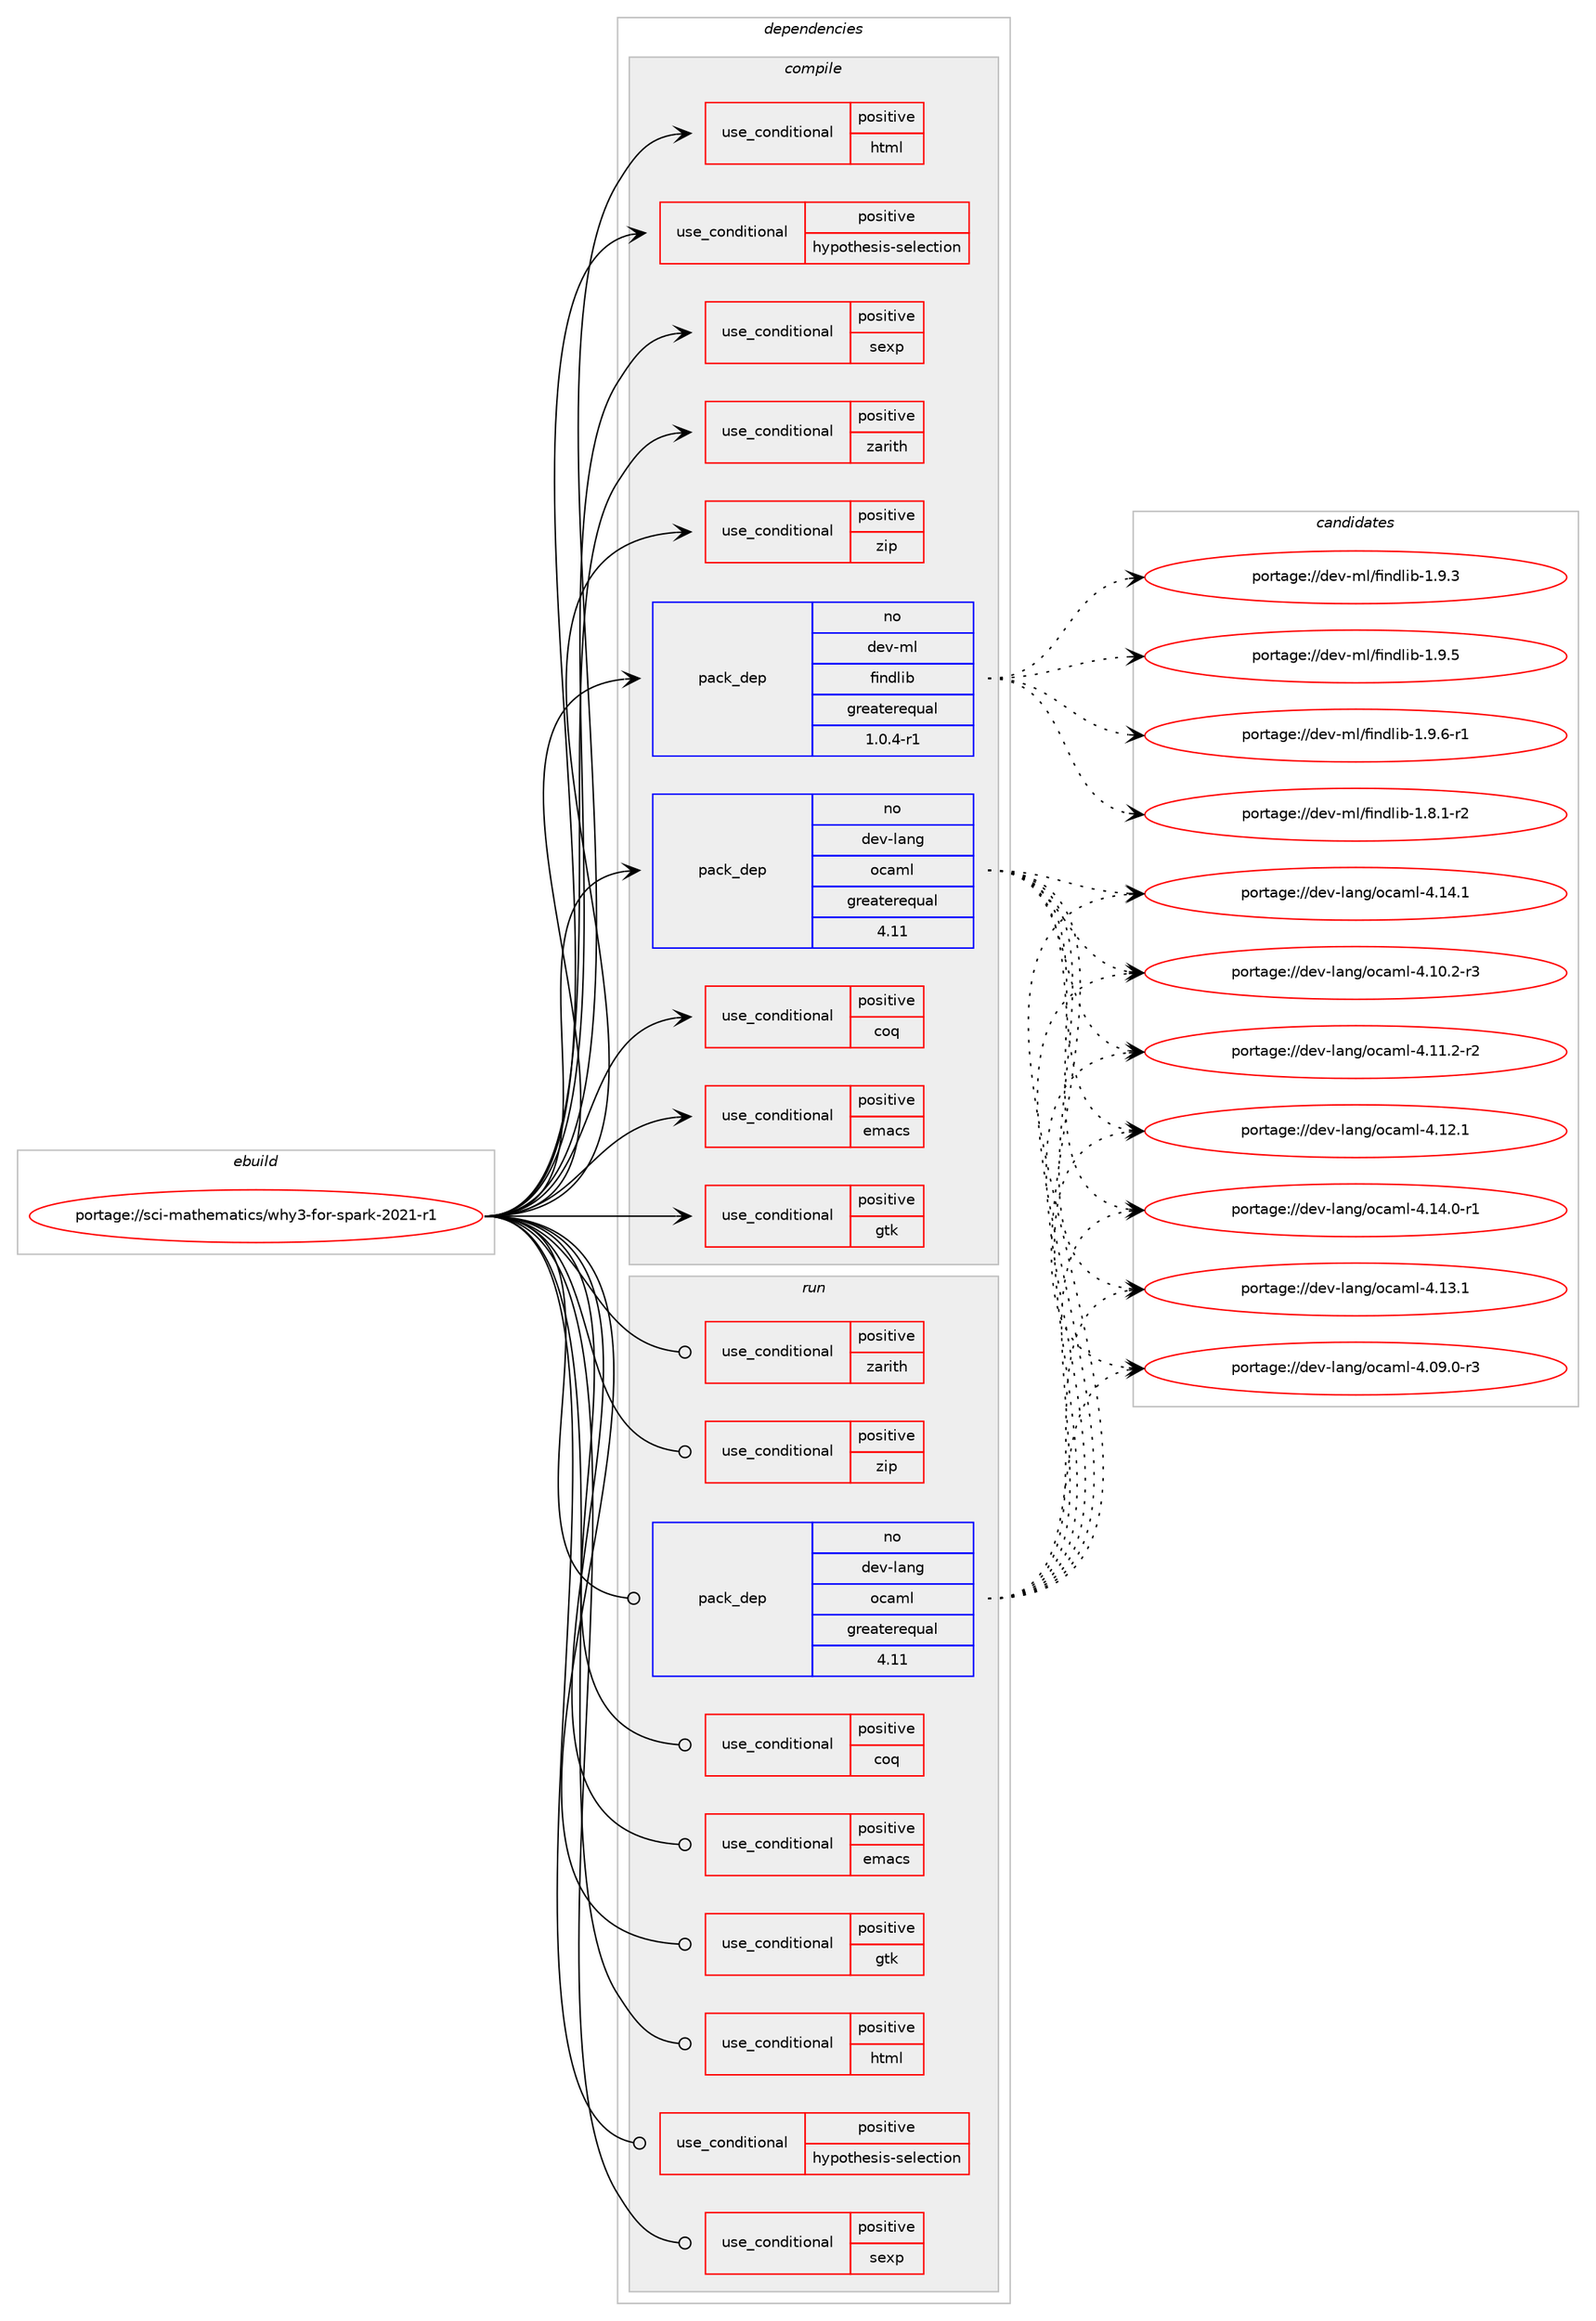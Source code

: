 digraph prolog {

# *************
# Graph options
# *************

newrank=true;
concentrate=true;
compound=true;
graph [rankdir=LR,fontname=Helvetica,fontsize=10,ranksep=1.5];#, ranksep=2.5, nodesep=0.2];
edge  [arrowhead=vee];
node  [fontname=Helvetica,fontsize=10];

# **********
# The ebuild
# **********

subgraph cluster_leftcol {
color=gray;
rank=same;
label=<<i>ebuild</i>>;
id [label="portage://sci-mathematics/why3-for-spark-2021-r1", color=red, width=4, href="../sci-mathematics/why3-for-spark-2021-r1.svg"];
}

# ****************
# The dependencies
# ****************

subgraph cluster_midcol {
color=gray;
label=<<i>dependencies</i>>;
subgraph cluster_compile {
fillcolor="#eeeeee";
style=filled;
label=<<i>compile</i>>;
subgraph cond2900 {
dependency4211 [label=<<TABLE BORDER="0" CELLBORDER="1" CELLSPACING="0" CELLPADDING="4"><TR><TD ROWSPAN="3" CELLPADDING="10">use_conditional</TD></TR><TR><TD>positive</TD></TR><TR><TD>coq</TD></TR></TABLE>>, shape=none, color=red];
# *** BEGIN UNKNOWN DEPENDENCY TYPE (TODO) ***
# dependency4211 -> package_dependency(portage://sci-mathematics/why3-for-spark-2021-r1,install,no,sci-mathematics,coq,none,[,,],[],[])
# *** END UNKNOWN DEPENDENCY TYPE (TODO) ***

}
id:e -> dependency4211:w [weight=20,style="solid",arrowhead="vee"];
subgraph cond2901 {
dependency4212 [label=<<TABLE BORDER="0" CELLBORDER="1" CELLSPACING="0" CELLPADDING="4"><TR><TD ROWSPAN="3" CELLPADDING="10">use_conditional</TD></TR><TR><TD>positive</TD></TR><TR><TD>emacs</TD></TR></TABLE>>, shape=none, color=red];
# *** BEGIN UNKNOWN DEPENDENCY TYPE (TODO) ***
# dependency4212 -> package_dependency(portage://sci-mathematics/why3-for-spark-2021-r1,install,no,app-editors,emacs,none,[,,],any_different_slot,[])
# *** END UNKNOWN DEPENDENCY TYPE (TODO) ***

}
id:e -> dependency4212:w [weight=20,style="solid",arrowhead="vee"];
subgraph cond2902 {
dependency4213 [label=<<TABLE BORDER="0" CELLBORDER="1" CELLSPACING="0" CELLPADDING="4"><TR><TD ROWSPAN="3" CELLPADDING="10">use_conditional</TD></TR><TR><TD>positive</TD></TR><TR><TD>gtk</TD></TR></TABLE>>, shape=none, color=red];
# *** BEGIN UNKNOWN DEPENDENCY TYPE (TODO) ***
# dependency4213 -> package_dependency(portage://sci-mathematics/why3-for-spark-2021-r1,install,no,dev-ml,lablgtk,none,[,,],any_same_slot,[use(enable(sourceview),none)])
# *** END UNKNOWN DEPENDENCY TYPE (TODO) ***

}
id:e -> dependency4213:w [weight=20,style="solid",arrowhead="vee"];
subgraph cond2903 {
dependency4214 [label=<<TABLE BORDER="0" CELLBORDER="1" CELLSPACING="0" CELLPADDING="4"><TR><TD ROWSPAN="3" CELLPADDING="10">use_conditional</TD></TR><TR><TD>positive</TD></TR><TR><TD>html</TD></TR></TABLE>>, shape=none, color=red];
# *** BEGIN UNKNOWN DEPENDENCY TYPE (TODO) ***
# dependency4214 -> package_dependency(portage://sci-mathematics/why3-for-spark-2021-r1,install,no,dev-tex,hevea,none,[,,],any_same_slot,[])
# *** END UNKNOWN DEPENDENCY TYPE (TODO) ***

}
id:e -> dependency4214:w [weight=20,style="solid",arrowhead="vee"];
subgraph cond2904 {
dependency4215 [label=<<TABLE BORDER="0" CELLBORDER="1" CELLSPACING="0" CELLPADDING="4"><TR><TD ROWSPAN="3" CELLPADDING="10">use_conditional</TD></TR><TR><TD>positive</TD></TR><TR><TD>hypothesis-selection</TD></TR></TABLE>>, shape=none, color=red];
# *** BEGIN UNKNOWN DEPENDENCY TYPE (TODO) ***
# dependency4215 -> package_dependency(portage://sci-mathematics/why3-for-spark-2021-r1,install,no,dev-ml,ocamlgraph,none,[,,],any_same_slot,[])
# *** END UNKNOWN DEPENDENCY TYPE (TODO) ***

}
id:e -> dependency4215:w [weight=20,style="solid",arrowhead="vee"];
subgraph cond2905 {
dependency4216 [label=<<TABLE BORDER="0" CELLBORDER="1" CELLSPACING="0" CELLPADDING="4"><TR><TD ROWSPAN="3" CELLPADDING="10">use_conditional</TD></TR><TR><TD>positive</TD></TR><TR><TD>sexp</TD></TR></TABLE>>, shape=none, color=red];
# *** BEGIN UNKNOWN DEPENDENCY TYPE (TODO) ***
# dependency4216 -> package_dependency(portage://sci-mathematics/why3-for-spark-2021-r1,install,no,dev-ml,ppx_deriving,none,[,,],any_same_slot,[use(optenable(ocamlopt),none)])
# *** END UNKNOWN DEPENDENCY TYPE (TODO) ***

# *** BEGIN UNKNOWN DEPENDENCY TYPE (TODO) ***
# dependency4216 -> package_dependency(portage://sci-mathematics/why3-for-spark-2021-r1,install,no,dev-ml,ppx_sexp_conv,none,[,,],any_same_slot,[use(optenable(ocamlopt),none)])
# *** END UNKNOWN DEPENDENCY TYPE (TODO) ***

# *** BEGIN UNKNOWN DEPENDENCY TYPE (TODO) ***
# dependency4216 -> package_dependency(portage://sci-mathematics/why3-for-spark-2021-r1,install,no,dev-ml,sexplib,none,[,,],any_same_slot,[use(optenable(ocamlopt),none)])
# *** END UNKNOWN DEPENDENCY TYPE (TODO) ***

}
id:e -> dependency4216:w [weight=20,style="solid",arrowhead="vee"];
subgraph cond2906 {
dependency4217 [label=<<TABLE BORDER="0" CELLBORDER="1" CELLSPACING="0" CELLPADDING="4"><TR><TD ROWSPAN="3" CELLPADDING="10">use_conditional</TD></TR><TR><TD>positive</TD></TR><TR><TD>zarith</TD></TR></TABLE>>, shape=none, color=red];
# *** BEGIN UNKNOWN DEPENDENCY TYPE (TODO) ***
# dependency4217 -> package_dependency(portage://sci-mathematics/why3-for-spark-2021-r1,install,no,dev-ml,zarith,none,[,,],any_same_slot,[use(optenable(ocamlopt),none)])
# *** END UNKNOWN DEPENDENCY TYPE (TODO) ***

}
id:e -> dependency4217:w [weight=20,style="solid",arrowhead="vee"];
subgraph cond2907 {
dependency4218 [label=<<TABLE BORDER="0" CELLBORDER="1" CELLSPACING="0" CELLPADDING="4"><TR><TD ROWSPAN="3" CELLPADDING="10">use_conditional</TD></TR><TR><TD>positive</TD></TR><TR><TD>zip</TD></TR></TABLE>>, shape=none, color=red];
# *** BEGIN UNKNOWN DEPENDENCY TYPE (TODO) ***
# dependency4218 -> package_dependency(portage://sci-mathematics/why3-for-spark-2021-r1,install,no,dev-ml,camlzip,none,[,,],any_same_slot,[use(optenable(ocamlopt),none)])
# *** END UNKNOWN DEPENDENCY TYPE (TODO) ***

}
id:e -> dependency4218:w [weight=20,style="solid",arrowhead="vee"];
subgraph pack1254 {
dependency4219 [label=<<TABLE BORDER="0" CELLBORDER="1" CELLSPACING="0" CELLPADDING="4" WIDTH="220"><TR><TD ROWSPAN="6" CELLPADDING="30">pack_dep</TD></TR><TR><TD WIDTH="110">no</TD></TR><TR><TD>dev-lang</TD></TR><TR><TD>ocaml</TD></TR><TR><TD>greaterequal</TD></TR><TR><TD>4.11</TD></TR></TABLE>>, shape=none, color=blue];
}
id:e -> dependency4219:w [weight=20,style="solid",arrowhead="vee"];
subgraph pack1255 {
dependency4220 [label=<<TABLE BORDER="0" CELLBORDER="1" CELLSPACING="0" CELLPADDING="4" WIDTH="220"><TR><TD ROWSPAN="6" CELLPADDING="30">pack_dep</TD></TR><TR><TD WIDTH="110">no</TD></TR><TR><TD>dev-ml</TD></TR><TR><TD>findlib</TD></TR><TR><TD>greaterequal</TD></TR><TR><TD>1.0.4-r1</TD></TR></TABLE>>, shape=none, color=blue];
}
id:e -> dependency4220:w [weight=20,style="solid",arrowhead="vee"];
# *** BEGIN UNKNOWN DEPENDENCY TYPE (TODO) ***
# id -> package_dependency(portage://sci-mathematics/why3-for-spark-2021-r1,install,no,dev-ml,menhir,none,[,,],any_same_slot,[use(optenable(ocamlopt),none)])
# *** END UNKNOWN DEPENDENCY TYPE (TODO) ***

# *** BEGIN UNKNOWN DEPENDENCY TYPE (TODO) ***
# id -> package_dependency(portage://sci-mathematics/why3-for-spark-2021-r1,install,no,dev-ml,num,none,[,,],any_same_slot,[use(optenable(ocamlopt),none)])
# *** END UNKNOWN DEPENDENCY TYPE (TODO) ***

# *** BEGIN UNKNOWN DEPENDENCY TYPE (TODO) ***
# id -> package_dependency(portage://sci-mathematics/why3-for-spark-2021-r1,install,no,dev-ml,yojson,none,[,,],any_same_slot,[])
# *** END UNKNOWN DEPENDENCY TYPE (TODO) ***

}
subgraph cluster_compileandrun {
fillcolor="#eeeeee";
style=filled;
label=<<i>compile and run</i>>;
}
subgraph cluster_run {
fillcolor="#eeeeee";
style=filled;
label=<<i>run</i>>;
subgraph cond2908 {
dependency4221 [label=<<TABLE BORDER="0" CELLBORDER="1" CELLSPACING="0" CELLPADDING="4"><TR><TD ROWSPAN="3" CELLPADDING="10">use_conditional</TD></TR><TR><TD>positive</TD></TR><TR><TD>coq</TD></TR></TABLE>>, shape=none, color=red];
# *** BEGIN UNKNOWN DEPENDENCY TYPE (TODO) ***
# dependency4221 -> package_dependency(portage://sci-mathematics/why3-for-spark-2021-r1,run,no,sci-mathematics,coq,none,[,,],[],[])
# *** END UNKNOWN DEPENDENCY TYPE (TODO) ***

}
id:e -> dependency4221:w [weight=20,style="solid",arrowhead="odot"];
subgraph cond2909 {
dependency4222 [label=<<TABLE BORDER="0" CELLBORDER="1" CELLSPACING="0" CELLPADDING="4"><TR><TD ROWSPAN="3" CELLPADDING="10">use_conditional</TD></TR><TR><TD>positive</TD></TR><TR><TD>emacs</TD></TR></TABLE>>, shape=none, color=red];
# *** BEGIN UNKNOWN DEPENDENCY TYPE (TODO) ***
# dependency4222 -> package_dependency(portage://sci-mathematics/why3-for-spark-2021-r1,run,no,app-editors,emacs,none,[,,],any_different_slot,[])
# *** END UNKNOWN DEPENDENCY TYPE (TODO) ***

}
id:e -> dependency4222:w [weight=20,style="solid",arrowhead="odot"];
subgraph cond2910 {
dependency4223 [label=<<TABLE BORDER="0" CELLBORDER="1" CELLSPACING="0" CELLPADDING="4"><TR><TD ROWSPAN="3" CELLPADDING="10">use_conditional</TD></TR><TR><TD>positive</TD></TR><TR><TD>gtk</TD></TR></TABLE>>, shape=none, color=red];
# *** BEGIN UNKNOWN DEPENDENCY TYPE (TODO) ***
# dependency4223 -> package_dependency(portage://sci-mathematics/why3-for-spark-2021-r1,run,no,dev-ml,lablgtk,none,[,,],any_same_slot,[use(enable(sourceview),none)])
# *** END UNKNOWN DEPENDENCY TYPE (TODO) ***

}
id:e -> dependency4223:w [weight=20,style="solid",arrowhead="odot"];
subgraph cond2911 {
dependency4224 [label=<<TABLE BORDER="0" CELLBORDER="1" CELLSPACING="0" CELLPADDING="4"><TR><TD ROWSPAN="3" CELLPADDING="10">use_conditional</TD></TR><TR><TD>positive</TD></TR><TR><TD>html</TD></TR></TABLE>>, shape=none, color=red];
# *** BEGIN UNKNOWN DEPENDENCY TYPE (TODO) ***
# dependency4224 -> package_dependency(portage://sci-mathematics/why3-for-spark-2021-r1,run,no,dev-tex,hevea,none,[,,],any_same_slot,[])
# *** END UNKNOWN DEPENDENCY TYPE (TODO) ***

}
id:e -> dependency4224:w [weight=20,style="solid",arrowhead="odot"];
subgraph cond2912 {
dependency4225 [label=<<TABLE BORDER="0" CELLBORDER="1" CELLSPACING="0" CELLPADDING="4"><TR><TD ROWSPAN="3" CELLPADDING="10">use_conditional</TD></TR><TR><TD>positive</TD></TR><TR><TD>hypothesis-selection</TD></TR></TABLE>>, shape=none, color=red];
# *** BEGIN UNKNOWN DEPENDENCY TYPE (TODO) ***
# dependency4225 -> package_dependency(portage://sci-mathematics/why3-for-spark-2021-r1,run,no,dev-ml,ocamlgraph,none,[,,],any_same_slot,[])
# *** END UNKNOWN DEPENDENCY TYPE (TODO) ***

}
id:e -> dependency4225:w [weight=20,style="solid",arrowhead="odot"];
subgraph cond2913 {
dependency4226 [label=<<TABLE BORDER="0" CELLBORDER="1" CELLSPACING="0" CELLPADDING="4"><TR><TD ROWSPAN="3" CELLPADDING="10">use_conditional</TD></TR><TR><TD>positive</TD></TR><TR><TD>sexp</TD></TR></TABLE>>, shape=none, color=red];
# *** BEGIN UNKNOWN DEPENDENCY TYPE (TODO) ***
# dependency4226 -> package_dependency(portage://sci-mathematics/why3-for-spark-2021-r1,run,no,dev-ml,ppx_deriving,none,[,,],any_same_slot,[use(optenable(ocamlopt),none)])
# *** END UNKNOWN DEPENDENCY TYPE (TODO) ***

# *** BEGIN UNKNOWN DEPENDENCY TYPE (TODO) ***
# dependency4226 -> package_dependency(portage://sci-mathematics/why3-for-spark-2021-r1,run,no,dev-ml,ppx_sexp_conv,none,[,,],any_same_slot,[use(optenable(ocamlopt),none)])
# *** END UNKNOWN DEPENDENCY TYPE (TODO) ***

# *** BEGIN UNKNOWN DEPENDENCY TYPE (TODO) ***
# dependency4226 -> package_dependency(portage://sci-mathematics/why3-for-spark-2021-r1,run,no,dev-ml,sexplib,none,[,,],any_same_slot,[use(optenable(ocamlopt),none)])
# *** END UNKNOWN DEPENDENCY TYPE (TODO) ***

}
id:e -> dependency4226:w [weight=20,style="solid",arrowhead="odot"];
subgraph cond2914 {
dependency4227 [label=<<TABLE BORDER="0" CELLBORDER="1" CELLSPACING="0" CELLPADDING="4"><TR><TD ROWSPAN="3" CELLPADDING="10">use_conditional</TD></TR><TR><TD>positive</TD></TR><TR><TD>zarith</TD></TR></TABLE>>, shape=none, color=red];
# *** BEGIN UNKNOWN DEPENDENCY TYPE (TODO) ***
# dependency4227 -> package_dependency(portage://sci-mathematics/why3-for-spark-2021-r1,run,no,dev-ml,zarith,none,[,,],any_same_slot,[use(optenable(ocamlopt),none)])
# *** END UNKNOWN DEPENDENCY TYPE (TODO) ***

}
id:e -> dependency4227:w [weight=20,style="solid",arrowhead="odot"];
subgraph cond2915 {
dependency4228 [label=<<TABLE BORDER="0" CELLBORDER="1" CELLSPACING="0" CELLPADDING="4"><TR><TD ROWSPAN="3" CELLPADDING="10">use_conditional</TD></TR><TR><TD>positive</TD></TR><TR><TD>zip</TD></TR></TABLE>>, shape=none, color=red];
# *** BEGIN UNKNOWN DEPENDENCY TYPE (TODO) ***
# dependency4228 -> package_dependency(portage://sci-mathematics/why3-for-spark-2021-r1,run,no,dev-ml,camlzip,none,[,,],any_same_slot,[use(optenable(ocamlopt),none)])
# *** END UNKNOWN DEPENDENCY TYPE (TODO) ***

}
id:e -> dependency4228:w [weight=20,style="solid",arrowhead="odot"];
subgraph pack1256 {
dependency4229 [label=<<TABLE BORDER="0" CELLBORDER="1" CELLSPACING="0" CELLPADDING="4" WIDTH="220"><TR><TD ROWSPAN="6" CELLPADDING="30">pack_dep</TD></TR><TR><TD WIDTH="110">no</TD></TR><TR><TD>dev-lang</TD></TR><TR><TD>ocaml</TD></TR><TR><TD>greaterequal</TD></TR><TR><TD>4.11</TD></TR></TABLE>>, shape=none, color=blue];
}
id:e -> dependency4229:w [weight=20,style="solid",arrowhead="odot"];
# *** BEGIN UNKNOWN DEPENDENCY TYPE (TODO) ***
# id -> package_dependency(portage://sci-mathematics/why3-for-spark-2021-r1,run,no,dev-lang,ocaml,none,[,,],any_same_slot,[use(optenable(ocamlopt),none)])
# *** END UNKNOWN DEPENDENCY TYPE (TODO) ***

# *** BEGIN UNKNOWN DEPENDENCY TYPE (TODO) ***
# id -> package_dependency(portage://sci-mathematics/why3-for-spark-2021-r1,run,no,dev-ml,menhir,none,[,,],any_same_slot,[use(optenable(ocamlopt),none)])
# *** END UNKNOWN DEPENDENCY TYPE (TODO) ***

# *** BEGIN UNKNOWN DEPENDENCY TYPE (TODO) ***
# id -> package_dependency(portage://sci-mathematics/why3-for-spark-2021-r1,run,no,dev-ml,num,none,[,,],any_same_slot,[use(optenable(ocamlopt),none)])
# *** END UNKNOWN DEPENDENCY TYPE (TODO) ***

# *** BEGIN UNKNOWN DEPENDENCY TYPE (TODO) ***
# id -> package_dependency(portage://sci-mathematics/why3-for-spark-2021-r1,run,no,dev-ml,yojson,none,[,,],any_same_slot,[])
# *** END UNKNOWN DEPENDENCY TYPE (TODO) ***

}
}

# **************
# The candidates
# **************

subgraph cluster_choices {
rank=same;
color=gray;
label=<<i>candidates</i>>;

subgraph choice1254 {
color=black;
nodesep=1;
choice1001011184510897110103471119997109108455246485746484511451 [label="portage://dev-lang/ocaml-4.09.0-r3", color=red, width=4,href="../dev-lang/ocaml-4.09.0-r3.svg"];
choice1001011184510897110103471119997109108455246494846504511451 [label="portage://dev-lang/ocaml-4.10.2-r3", color=red, width=4,href="../dev-lang/ocaml-4.10.2-r3.svg"];
choice1001011184510897110103471119997109108455246494946504511450 [label="portage://dev-lang/ocaml-4.11.2-r2", color=red, width=4,href="../dev-lang/ocaml-4.11.2-r2.svg"];
choice100101118451089711010347111999710910845524649504649 [label="portage://dev-lang/ocaml-4.12.1", color=red, width=4,href="../dev-lang/ocaml-4.12.1.svg"];
choice100101118451089711010347111999710910845524649514649 [label="portage://dev-lang/ocaml-4.13.1", color=red, width=4,href="../dev-lang/ocaml-4.13.1.svg"];
choice1001011184510897110103471119997109108455246495246484511449 [label="portage://dev-lang/ocaml-4.14.0-r1", color=red, width=4,href="../dev-lang/ocaml-4.14.0-r1.svg"];
choice100101118451089711010347111999710910845524649524649 [label="portage://dev-lang/ocaml-4.14.1", color=red, width=4,href="../dev-lang/ocaml-4.14.1.svg"];
dependency4219:e -> choice1001011184510897110103471119997109108455246485746484511451:w [style=dotted,weight="100"];
dependency4219:e -> choice1001011184510897110103471119997109108455246494846504511451:w [style=dotted,weight="100"];
dependency4219:e -> choice1001011184510897110103471119997109108455246494946504511450:w [style=dotted,weight="100"];
dependency4219:e -> choice100101118451089711010347111999710910845524649504649:w [style=dotted,weight="100"];
dependency4219:e -> choice100101118451089711010347111999710910845524649514649:w [style=dotted,weight="100"];
dependency4219:e -> choice1001011184510897110103471119997109108455246495246484511449:w [style=dotted,weight="100"];
dependency4219:e -> choice100101118451089711010347111999710910845524649524649:w [style=dotted,weight="100"];
}
subgraph choice1255 {
color=black;
nodesep=1;
choice1001011184510910847102105110100108105984549465646494511450 [label="portage://dev-ml/findlib-1.8.1-r2", color=red, width=4,href="../dev-ml/findlib-1.8.1-r2.svg"];
choice100101118451091084710210511010010810598454946574651 [label="portage://dev-ml/findlib-1.9.3", color=red, width=4,href="../dev-ml/findlib-1.9.3.svg"];
choice100101118451091084710210511010010810598454946574653 [label="portage://dev-ml/findlib-1.9.5", color=red, width=4,href="../dev-ml/findlib-1.9.5.svg"];
choice1001011184510910847102105110100108105984549465746544511449 [label="portage://dev-ml/findlib-1.9.6-r1", color=red, width=4,href="../dev-ml/findlib-1.9.6-r1.svg"];
dependency4220:e -> choice1001011184510910847102105110100108105984549465646494511450:w [style=dotted,weight="100"];
dependency4220:e -> choice100101118451091084710210511010010810598454946574651:w [style=dotted,weight="100"];
dependency4220:e -> choice100101118451091084710210511010010810598454946574653:w [style=dotted,weight="100"];
dependency4220:e -> choice1001011184510910847102105110100108105984549465746544511449:w [style=dotted,weight="100"];
}
subgraph choice1256 {
color=black;
nodesep=1;
choice1001011184510897110103471119997109108455246485746484511451 [label="portage://dev-lang/ocaml-4.09.0-r3", color=red, width=4,href="../dev-lang/ocaml-4.09.0-r3.svg"];
choice1001011184510897110103471119997109108455246494846504511451 [label="portage://dev-lang/ocaml-4.10.2-r3", color=red, width=4,href="../dev-lang/ocaml-4.10.2-r3.svg"];
choice1001011184510897110103471119997109108455246494946504511450 [label="portage://dev-lang/ocaml-4.11.2-r2", color=red, width=4,href="../dev-lang/ocaml-4.11.2-r2.svg"];
choice100101118451089711010347111999710910845524649504649 [label="portage://dev-lang/ocaml-4.12.1", color=red, width=4,href="../dev-lang/ocaml-4.12.1.svg"];
choice100101118451089711010347111999710910845524649514649 [label="portage://dev-lang/ocaml-4.13.1", color=red, width=4,href="../dev-lang/ocaml-4.13.1.svg"];
choice1001011184510897110103471119997109108455246495246484511449 [label="portage://dev-lang/ocaml-4.14.0-r1", color=red, width=4,href="../dev-lang/ocaml-4.14.0-r1.svg"];
choice100101118451089711010347111999710910845524649524649 [label="portage://dev-lang/ocaml-4.14.1", color=red, width=4,href="../dev-lang/ocaml-4.14.1.svg"];
dependency4229:e -> choice1001011184510897110103471119997109108455246485746484511451:w [style=dotted,weight="100"];
dependency4229:e -> choice1001011184510897110103471119997109108455246494846504511451:w [style=dotted,weight="100"];
dependency4229:e -> choice1001011184510897110103471119997109108455246494946504511450:w [style=dotted,weight="100"];
dependency4229:e -> choice100101118451089711010347111999710910845524649504649:w [style=dotted,weight="100"];
dependency4229:e -> choice100101118451089711010347111999710910845524649514649:w [style=dotted,weight="100"];
dependency4229:e -> choice1001011184510897110103471119997109108455246495246484511449:w [style=dotted,weight="100"];
dependency4229:e -> choice100101118451089711010347111999710910845524649524649:w [style=dotted,weight="100"];
}
}

}

